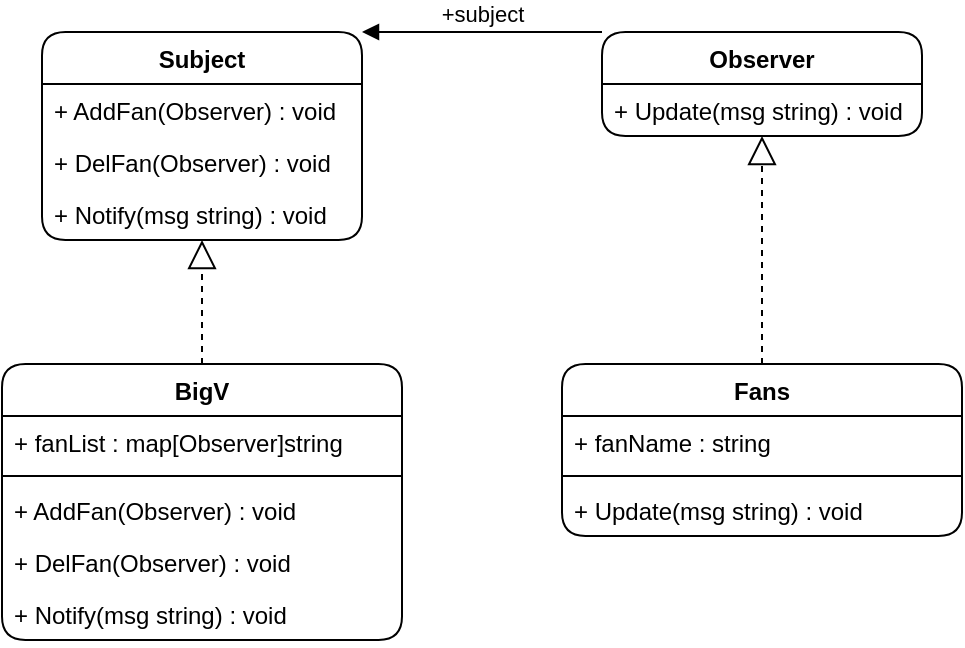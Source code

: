 <mxfile version="13.0.3" type="device"><diagram id="Hb4mpwLtnSeEeX2x0-IJ" name="第 1 页"><mxGraphModel dx="1106" dy="1003" grid="1" gridSize="10" guides="1" tooltips="1" connect="1" arrows="1" fold="1" page="1" pageScale="1" pageWidth="827" pageHeight="1169" math="0" shadow="0"><root><mxCell id="0"/><mxCell id="1" parent="0"/><mxCell id="40qOdM0YaCNu5nx3_rIr-15" value="Subject" style="swimlane;fontStyle=1;align=center;verticalAlign=top;childLayout=stackLayout;horizontal=1;startSize=26;horizontalStack=0;resizeParent=1;resizeParentMax=0;resizeLast=0;collapsible=1;marginBottom=0;rounded=1;" parent="1" vertex="1"><mxGeometry x="120" y="234" width="160" height="104" as="geometry"/></mxCell><mxCell id="40qOdM0YaCNu5nx3_rIr-34" value="+ AddFan(Observer) : void" style="text;strokeColor=none;fillColor=none;align=left;verticalAlign=top;spacingLeft=4;spacingRight=4;overflow=hidden;rotatable=0;points=[[0,0.5],[1,0.5]];portConstraint=eastwest;rounded=1;" parent="40qOdM0YaCNu5nx3_rIr-15" vertex="1"><mxGeometry y="26" width="160" height="26" as="geometry"/></mxCell><mxCell id="40qOdM0YaCNu5nx3_rIr-35" value="+ DelFan(Observer) : void" style="text;strokeColor=none;fillColor=none;align=left;verticalAlign=top;spacingLeft=4;spacingRight=4;overflow=hidden;rotatable=0;points=[[0,0.5],[1,0.5]];portConstraint=eastwest;rounded=1;" parent="40qOdM0YaCNu5nx3_rIr-15" vertex="1"><mxGeometry y="52" width="160" height="26" as="geometry"/></mxCell><mxCell id="40qOdM0YaCNu5nx3_rIr-16" value="+ Notify(msg string) : void" style="text;strokeColor=none;fillColor=none;align=left;verticalAlign=top;spacingLeft=4;spacingRight=4;overflow=hidden;rotatable=0;points=[[0,0.5],[1,0.5]];portConstraint=eastwest;rounded=1;" parent="40qOdM0YaCNu5nx3_rIr-15" vertex="1"><mxGeometry y="78" width="160" height="26" as="geometry"/></mxCell><mxCell id="40qOdM0YaCNu5nx3_rIr-19" value="Observer" style="swimlane;fontStyle=1;align=center;verticalAlign=top;childLayout=stackLayout;horizontal=1;startSize=26;horizontalStack=0;resizeParent=1;resizeParentMax=0;resizeLast=0;collapsible=1;marginBottom=0;rounded=1;" parent="1" vertex="1"><mxGeometry x="400" y="234" width="160" height="52" as="geometry"/></mxCell><mxCell id="40qOdM0YaCNu5nx3_rIr-20" value="+ Update(msg string) : void" style="text;strokeColor=none;fillColor=none;align=left;verticalAlign=top;spacingLeft=4;spacingRight=4;overflow=hidden;rotatable=0;points=[[0,0.5],[1,0.5]];portConstraint=eastwest;" parent="40qOdM0YaCNu5nx3_rIr-19" vertex="1"><mxGeometry y="26" width="160" height="26" as="geometry"/></mxCell><mxCell id="40qOdM0YaCNu5nx3_rIr-25" value="" style="endArrow=block;dashed=1;endFill=0;endSize=12;html=1;exitX=0.5;exitY=0;exitDx=0;exitDy=0;entryX=0.5;entryY=1;entryDx=0;entryDy=0;" parent="1" target="40qOdM0YaCNu5nx3_rIr-15" edge="1"><mxGeometry width="160" relative="1" as="geometry"><mxPoint x="200" y="400" as="sourcePoint"/><mxPoint x="196" y="322.99" as="targetPoint"/></mxGeometry></mxCell><mxCell id="40qOdM0YaCNu5nx3_rIr-28" value="" style="endArrow=block;dashed=1;endFill=0;endSize=12;html=1;exitX=0.5;exitY=0;exitDx=0;exitDy=0;entryX=0.5;entryY=1;entryDx=0;entryDy=0;" parent="1" target="40qOdM0YaCNu5nx3_rIr-19" edge="1"><mxGeometry width="160" relative="1" as="geometry"><mxPoint x="480" y="400" as="sourcePoint"/><mxPoint x="350" y="350" as="targetPoint"/></mxGeometry></mxCell><mxCell id="40qOdM0YaCNu5nx3_rIr-36" value="+subject" style="html=1;verticalAlign=bottom;endArrow=block;exitX=0;exitY=0;exitDx=0;exitDy=0;entryX=1;entryY=0;entryDx=0;entryDy=0;" parent="1" source="40qOdM0YaCNu5nx3_rIr-19" target="40qOdM0YaCNu5nx3_rIr-15" edge="1"><mxGeometry width="80" relative="1" as="geometry"><mxPoint x="280" y="260" as="sourcePoint"/><mxPoint x="310" y="310" as="targetPoint"/></mxGeometry></mxCell><mxCell id="XU-XGxtd0N2Yt-CnQRDR-12" value="Fans" style="swimlane;fontStyle=1;align=center;verticalAlign=top;childLayout=stackLayout;horizontal=1;startSize=26;horizontalStack=0;resizeParent=1;resizeParentMax=0;resizeLast=0;collapsible=1;marginBottom=0;rounded=1;" vertex="1" parent="1"><mxGeometry x="380" y="400" width="200" height="86" as="geometry"/></mxCell><mxCell id="XU-XGxtd0N2Yt-CnQRDR-13" value="+ fanName : string" style="text;strokeColor=none;fillColor=none;align=left;verticalAlign=top;spacingLeft=4;spacingRight=4;overflow=hidden;rotatable=0;points=[[0,0.5],[1,0.5]];portConstraint=eastwest;" vertex="1" parent="XU-XGxtd0N2Yt-CnQRDR-12"><mxGeometry y="26" width="200" height="26" as="geometry"/></mxCell><mxCell id="XU-XGxtd0N2Yt-CnQRDR-14" value="" style="line;strokeWidth=1;fillColor=none;align=left;verticalAlign=middle;spacingTop=-1;spacingLeft=3;spacingRight=3;rotatable=0;labelPosition=right;points=[];portConstraint=eastwest;" vertex="1" parent="XU-XGxtd0N2Yt-CnQRDR-12"><mxGeometry y="52" width="200" height="8" as="geometry"/></mxCell><mxCell id="XU-XGxtd0N2Yt-CnQRDR-15" value="+ Update(msg string) : void" style="text;strokeColor=none;fillColor=none;align=left;verticalAlign=top;spacingLeft=4;spacingRight=4;overflow=hidden;rotatable=0;points=[[0,0.5],[1,0.5]];portConstraint=eastwest;" vertex="1" parent="XU-XGxtd0N2Yt-CnQRDR-12"><mxGeometry y="60" width="200" height="26" as="geometry"/></mxCell><mxCell id="XU-XGxtd0N2Yt-CnQRDR-5" value="BigV" style="swimlane;fontStyle=1;align=center;verticalAlign=top;childLayout=stackLayout;horizontal=1;startSize=26;horizontalStack=0;resizeParent=1;resizeParentMax=0;resizeLast=0;collapsible=1;marginBottom=0;rounded=1;" vertex="1" parent="1"><mxGeometry x="100" y="400" width="200" height="138" as="geometry"/></mxCell><mxCell id="XU-XGxtd0N2Yt-CnQRDR-6" value="+ fanList : map[Observer]string" style="text;strokeColor=none;fillColor=none;align=left;verticalAlign=top;spacingLeft=4;spacingRight=4;overflow=hidden;rotatable=0;points=[[0,0.5],[1,0.5]];portConstraint=eastwest;" vertex="1" parent="XU-XGxtd0N2Yt-CnQRDR-5"><mxGeometry y="26" width="200" height="26" as="geometry"/></mxCell><mxCell id="XU-XGxtd0N2Yt-CnQRDR-7" value="" style="line;strokeWidth=1;fillColor=none;align=left;verticalAlign=middle;spacingTop=-1;spacingLeft=3;spacingRight=3;rotatable=0;labelPosition=right;points=[];portConstraint=eastwest;" vertex="1" parent="XU-XGxtd0N2Yt-CnQRDR-5"><mxGeometry y="52" width="200" height="8" as="geometry"/></mxCell><mxCell id="XU-XGxtd0N2Yt-CnQRDR-11" value="+ AddFan(Observer) : void" style="text;strokeColor=none;fillColor=none;align=left;verticalAlign=top;spacingLeft=4;spacingRight=4;overflow=hidden;rotatable=0;points=[[0,0.5],[1,0.5]];portConstraint=eastwest;" vertex="1" parent="XU-XGxtd0N2Yt-CnQRDR-5"><mxGeometry y="60" width="200" height="26" as="geometry"/></mxCell><mxCell id="XU-XGxtd0N2Yt-CnQRDR-10" value="+ DelFan(Observer) : void" style="text;strokeColor=none;fillColor=none;align=left;verticalAlign=top;spacingLeft=4;spacingRight=4;overflow=hidden;rotatable=0;points=[[0,0.5],[1,0.5]];portConstraint=eastwest;" vertex="1" parent="XU-XGxtd0N2Yt-CnQRDR-5"><mxGeometry y="86" width="200" height="26" as="geometry"/></mxCell><mxCell id="XU-XGxtd0N2Yt-CnQRDR-8" value="+ Notify(msg string) : void" style="text;strokeColor=none;fillColor=none;align=left;verticalAlign=top;spacingLeft=4;spacingRight=4;overflow=hidden;rotatable=0;points=[[0,0.5],[1,0.5]];portConstraint=eastwest;" vertex="1" parent="XU-XGxtd0N2Yt-CnQRDR-5"><mxGeometry y="112" width="200" height="26" as="geometry"/></mxCell></root></mxGraphModel></diagram></mxfile>